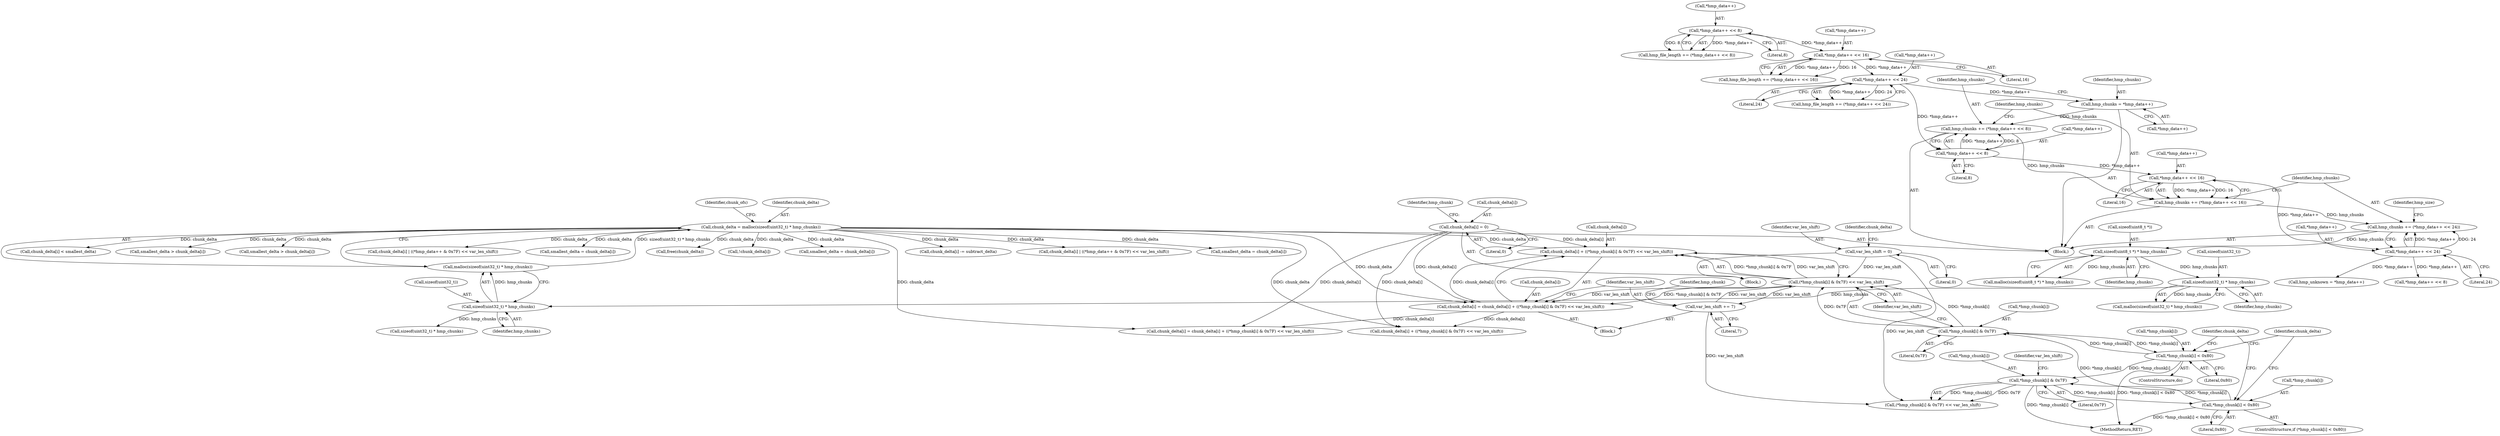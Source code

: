 digraph "0_wildmidi_660b513d99bced8783a4a5984ac2f742c74ebbdd_0@pointer" {
"1001050" [label="(Call,chunk_delta[i] + ((*hmp_chunk[i] & 0x7F) << var_len_shift))"];
"1001046" [label="(Call,chunk_delta[i] = chunk_delta[i] + ((*hmp_chunk[i] & 0x7F) << var_len_shift))"];
"1000501" [label="(Call,chunk_delta = malloc(sizeof(uint32_t) * hmp_chunks))"];
"1000503" [label="(Call,malloc(sizeof(uint32_t) * hmp_chunks))"];
"1000504" [label="(Call,sizeof(uint32_t) * hmp_chunks)"];
"1000497" [label="(Call,sizeof(uint32_t) * hmp_chunks)"];
"1000490" [label="(Call,sizeof(uint8_t *) * hmp_chunks)"];
"1000327" [label="(Call,hmp_chunks += (*hmp_data++ << 24))"];
"1000329" [label="(Call,*hmp_data++ << 24)"];
"1000322" [label="(Call,*hmp_data++ << 16)"];
"1000315" [label="(Call,*hmp_data++ << 8)"];
"1000292" [label="(Call,*hmp_data++ << 24)"];
"1000285" [label="(Call,*hmp_data++ << 16)"];
"1000278" [label="(Call,*hmp_data++ << 8)"];
"1000320" [label="(Call,hmp_chunks += (*hmp_data++ << 16))"];
"1000313" [label="(Call,hmp_chunks += (*hmp_data++ << 8))"];
"1000308" [label="(Call,hmp_chunks = *hmp_data++)"];
"1001031" [label="(Call,chunk_delta[i] = 0)"];
"1001054" [label="(Call,(*hmp_chunk[i] & 0x7F) << var_len_shift)"];
"1001055" [label="(Call,*hmp_chunk[i] & 0x7F)"];
"1001037" [label="(Call,*hmp_chunk[i] < 0x80)"];
"1001084" [label="(Call,*hmp_chunk[i] & 0x7F)"];
"1001069" [label="(Call,*hmp_chunk[i] < 0x80)"];
"1001062" [label="(Call,var_len_shift += 7)"];
"1001028" [label="(Call,var_len_shift = 0)"];
"1001063" [label="(Identifier,var_len_shift)"];
"1001215" [label="(Call,free(chunk_delta))"];
"1000498" [label="(Call,sizeof(uint32_t))"];
"1000321" [label="(Identifier,hmp_chunks)"];
"1001055" [label="(Call,*hmp_chunk[i] & 0x7F)"];
"1000500" [label="(Identifier,hmp_chunks)"];
"1000322" [label="(Call,*hmp_data++ << 16)"];
"1000314" [label="(Identifier,hmp_chunks)"];
"1001033" [label="(Identifier,chunk_delta)"];
"1001062" [label="(Call,var_len_shift += 7)"];
"1001089" [label="(Literal,0x7F)"];
"1000489" [label="(Call,malloc(sizeof(uint8_t *) * hmp_chunks))"];
"1001037" [label="(Call,*hmp_chunk[i] < 0x80)"];
"1001040" [label="(Identifier,hmp_chunk)"];
"1000344" [label="(Call,*hmp_data++ << 8)"];
"1000283" [label="(Call,hmp_file_length += (*hmp_data++ << 16))"];
"1000491" [label="(Call,sizeof(uint8_t *))"];
"1000507" [label="(Identifier,hmp_chunks)"];
"1001231" [label="(MethodReturn,RET)"];
"1000278" [label="(Call,*hmp_data++ << 8)"];
"1000289" [label="(Literal,16)"];
"1001050" [label="(Call,chunk_delta[i] + ((*hmp_chunk[i] & 0x7F) << var_len_shift))"];
"1000337" [label="(Call,hmp_unknown = *hmp_data++)"];
"1000309" [label="(Identifier,hmp_chunks)"];
"1000333" [label="(Literal,24)"];
"1000319" [label="(Literal,8)"];
"1001095" [label="(Call,!chunk_delta[i])"];
"1000316" [label="(Call,*hmp_data++)"];
"1000292" [label="(Call,*hmp_data++ << 24)"];
"1000328" [label="(Identifier,hmp_chunks)"];
"1000323" [label="(Call,*hmp_data++)"];
"1000505" [label="(Call,sizeof(uint32_t))"];
"1000310" [label="(Call,*hmp_data++)"];
"1000329" [label="(Call,*hmp_data++ << 24)"];
"1001085" [label="(Call,*hmp_chunk[i])"];
"1001056" [label="(Call,*hmp_chunk[i])"];
"1000501" [label="(Call,chunk_delta = malloc(sizeof(uint32_t) * hmp_chunks))"];
"1001061" [label="(Identifier,var_len_shift)"];
"1001051" [label="(Call,chunk_delta[i])"];
"1000313" [label="(Call,hmp_chunks += (*hmp_data++ << 8))"];
"1000509" [label="(Identifier,chunk_ofs)"];
"1000335" [label="(Identifier,hmp_size)"];
"1001077" [label="(Identifier,chunk_delta)"];
"1000737" [label="(Call,smallest_delta = chunk_delta[i])"];
"1000490" [label="(Call,sizeof(uint8_t *) * hmp_chunks)"];
"1001032" [label="(Call,chunk_delta[i])"];
"1001048" [label="(Identifier,chunk_delta)"];
"1000308" [label="(Call,hmp_chunks = *hmp_data++)"];
"1001046" [label="(Call,chunk_delta[i] = chunk_delta[i] + ((*hmp_chunk[i] & 0x7F) << var_len_shift))"];
"1000285" [label="(Call,*hmp_data++ << 16)"];
"1000836" [label="(Call,chunk_delta[i] -= subtract_delta)"];
"1001028" [label="(Call,var_len_shift = 0)"];
"1001047" [label="(Call,chunk_delta[i])"];
"1000504" [label="(Call,sizeof(uint32_t) * hmp_chunks)"];
"1001036" [label="(ControlStructure,if (*hmp_chunk[i] < 0x80))"];
"1000106" [label="(Block,)"];
"1000863" [label="(Block,)"];
"1001070" [label="(Call,*hmp_chunk[i])"];
"1000689" [label="(Call,chunk_delta[i] | ((*hmp_data++ & 0x7F) << var_len_shift))"];
"1001029" [label="(Identifier,var_len_shift)"];
"1000493" [label="(Identifier,hmp_chunks)"];
"1000856" [label="(Call,smallest_delta = chunk_delta[i])"];
"1001079" [label="(Call,chunk_delta[i] + ((*hmp_chunk[i] & 0x7F) << var_len_shift))"];
"1001090" [label="(Identifier,var_len_shift)"];
"1001064" [label="(Literal,7)"];
"1001031" [label="(Call,chunk_delta[i] = 0)"];
"1000315" [label="(Call,*hmp_data++ << 8)"];
"1000731" [label="(Call,chunk_delta[i] < smallest_delta)"];
"1000330" [label="(Call,*hmp_data++)"];
"1001038" [label="(Call,*hmp_chunk[i])"];
"1000326" [label="(Literal,16)"];
"1001044" [label="(ControlStructure,do)"];
"1000511" [label="(Call,sizeof(uint32_t) * hmp_chunks)"];
"1001103" [label="(Call,smallest_delta > chunk_delta[i])"];
"1000497" [label="(Call,sizeof(uint32_t) * hmp_chunks)"];
"1001042" [label="(Literal,0x80)"];
"1000290" [label="(Call,hmp_file_length += (*hmp_data++ << 24))"];
"1001035" [label="(Literal,0)"];
"1001045" [label="(Block,)"];
"1001083" [label="(Call,(*hmp_chunk[i] & 0x7F) << var_len_shift)"];
"1000276" [label="(Call,hmp_file_length += (*hmp_data++ << 8))"];
"1000850" [label="(Call,smallest_delta > chunk_delta[i])"];
"1000715" [label="(Call,chunk_delta[i] | ((*hmp_data++ & 0x7F) << var_len_shift))"];
"1000296" [label="(Literal,24)"];
"1000293" [label="(Call,*hmp_data++)"];
"1000327" [label="(Call,hmp_chunks += (*hmp_data++ << 24))"];
"1000496" [label="(Call,malloc(sizeof(uint32_t) * hmp_chunks))"];
"1000286" [label="(Call,*hmp_data++)"];
"1001067" [label="(Identifier,hmp_chunk)"];
"1000502" [label="(Identifier,chunk_delta)"];
"1000279" [label="(Call,*hmp_data++)"];
"1001075" [label="(Call,chunk_delta[i] = chunk_delta[i] + ((*hmp_chunk[i] & 0x7F) << var_len_shift))"];
"1001030" [label="(Literal,0)"];
"1000503" [label="(Call,malloc(sizeof(uint32_t) * hmp_chunks))"];
"1001060" [label="(Literal,0x7F)"];
"1001074" [label="(Literal,0x80)"];
"1000282" [label="(Literal,8)"];
"1001109" [label="(Call,smallest_delta = chunk_delta[i])"];
"1001069" [label="(Call,*hmp_chunk[i] < 0x80)"];
"1001084" [label="(Call,*hmp_chunk[i] & 0x7F)"];
"1000320" [label="(Call,hmp_chunks += (*hmp_data++ << 16))"];
"1001054" [label="(Call,(*hmp_chunk[i] & 0x7F) << var_len_shift)"];
"1001050" -> "1001046"  [label="AST: "];
"1001050" -> "1001054"  [label="CFG: "];
"1001051" -> "1001050"  [label="AST: "];
"1001054" -> "1001050"  [label="AST: "];
"1001046" -> "1001050"  [label="CFG: "];
"1001046" -> "1001050"  [label="DDG: chunk_delta[i]"];
"1000501" -> "1001050"  [label="DDG: chunk_delta"];
"1001031" -> "1001050"  [label="DDG: chunk_delta[i]"];
"1001054" -> "1001050"  [label="DDG: *hmp_chunk[i] & 0x7F"];
"1001054" -> "1001050"  [label="DDG: var_len_shift"];
"1001046" -> "1001045"  [label="AST: "];
"1001047" -> "1001046"  [label="AST: "];
"1001063" -> "1001046"  [label="CFG: "];
"1000501" -> "1001046"  [label="DDG: chunk_delta"];
"1001031" -> "1001046"  [label="DDG: chunk_delta[i]"];
"1001054" -> "1001046"  [label="DDG: *hmp_chunk[i] & 0x7F"];
"1001054" -> "1001046"  [label="DDG: var_len_shift"];
"1001046" -> "1001075"  [label="DDG: chunk_delta[i]"];
"1001046" -> "1001079"  [label="DDG: chunk_delta[i]"];
"1000501" -> "1000106"  [label="AST: "];
"1000501" -> "1000503"  [label="CFG: "];
"1000502" -> "1000501"  [label="AST: "];
"1000503" -> "1000501"  [label="AST: "];
"1000509" -> "1000501"  [label="CFG: "];
"1000503" -> "1000501"  [label="DDG: sizeof(uint32_t) * hmp_chunks"];
"1000501" -> "1000689"  [label="DDG: chunk_delta"];
"1000501" -> "1000715"  [label="DDG: chunk_delta"];
"1000501" -> "1000731"  [label="DDG: chunk_delta"];
"1000501" -> "1000737"  [label="DDG: chunk_delta"];
"1000501" -> "1000836"  [label="DDG: chunk_delta"];
"1000501" -> "1000850"  [label="DDG: chunk_delta"];
"1000501" -> "1000856"  [label="DDG: chunk_delta"];
"1000501" -> "1001075"  [label="DDG: chunk_delta"];
"1000501" -> "1001079"  [label="DDG: chunk_delta"];
"1000501" -> "1001095"  [label="DDG: chunk_delta"];
"1000501" -> "1001103"  [label="DDG: chunk_delta"];
"1000501" -> "1001109"  [label="DDG: chunk_delta"];
"1000501" -> "1001215"  [label="DDG: chunk_delta"];
"1000503" -> "1000504"  [label="CFG: "];
"1000504" -> "1000503"  [label="AST: "];
"1000504" -> "1000503"  [label="DDG: hmp_chunks"];
"1000504" -> "1000507"  [label="CFG: "];
"1000505" -> "1000504"  [label="AST: "];
"1000507" -> "1000504"  [label="AST: "];
"1000497" -> "1000504"  [label="DDG: hmp_chunks"];
"1000504" -> "1000511"  [label="DDG: hmp_chunks"];
"1000497" -> "1000496"  [label="AST: "];
"1000497" -> "1000500"  [label="CFG: "];
"1000498" -> "1000497"  [label="AST: "];
"1000500" -> "1000497"  [label="AST: "];
"1000496" -> "1000497"  [label="CFG: "];
"1000497" -> "1000496"  [label="DDG: hmp_chunks"];
"1000490" -> "1000497"  [label="DDG: hmp_chunks"];
"1000490" -> "1000489"  [label="AST: "];
"1000490" -> "1000493"  [label="CFG: "];
"1000491" -> "1000490"  [label="AST: "];
"1000493" -> "1000490"  [label="AST: "];
"1000489" -> "1000490"  [label="CFG: "];
"1000490" -> "1000489"  [label="DDG: hmp_chunks"];
"1000327" -> "1000490"  [label="DDG: hmp_chunks"];
"1000327" -> "1000106"  [label="AST: "];
"1000327" -> "1000329"  [label="CFG: "];
"1000328" -> "1000327"  [label="AST: "];
"1000329" -> "1000327"  [label="AST: "];
"1000335" -> "1000327"  [label="CFG: "];
"1000329" -> "1000327"  [label="DDG: *hmp_data++"];
"1000329" -> "1000327"  [label="DDG: 24"];
"1000320" -> "1000327"  [label="DDG: hmp_chunks"];
"1000329" -> "1000333"  [label="CFG: "];
"1000330" -> "1000329"  [label="AST: "];
"1000333" -> "1000329"  [label="AST: "];
"1000322" -> "1000329"  [label="DDG: *hmp_data++"];
"1000329" -> "1000337"  [label="DDG: *hmp_data++"];
"1000329" -> "1000344"  [label="DDG: *hmp_data++"];
"1000322" -> "1000320"  [label="AST: "];
"1000322" -> "1000326"  [label="CFG: "];
"1000323" -> "1000322"  [label="AST: "];
"1000326" -> "1000322"  [label="AST: "];
"1000320" -> "1000322"  [label="CFG: "];
"1000322" -> "1000320"  [label="DDG: *hmp_data++"];
"1000322" -> "1000320"  [label="DDG: 16"];
"1000315" -> "1000322"  [label="DDG: *hmp_data++"];
"1000315" -> "1000313"  [label="AST: "];
"1000315" -> "1000319"  [label="CFG: "];
"1000316" -> "1000315"  [label="AST: "];
"1000319" -> "1000315"  [label="AST: "];
"1000313" -> "1000315"  [label="CFG: "];
"1000315" -> "1000313"  [label="DDG: *hmp_data++"];
"1000315" -> "1000313"  [label="DDG: 8"];
"1000292" -> "1000315"  [label="DDG: *hmp_data++"];
"1000292" -> "1000290"  [label="AST: "];
"1000292" -> "1000296"  [label="CFG: "];
"1000293" -> "1000292"  [label="AST: "];
"1000296" -> "1000292"  [label="AST: "];
"1000290" -> "1000292"  [label="CFG: "];
"1000292" -> "1000290"  [label="DDG: *hmp_data++"];
"1000292" -> "1000290"  [label="DDG: 24"];
"1000285" -> "1000292"  [label="DDG: *hmp_data++"];
"1000292" -> "1000308"  [label="DDG: *hmp_data++"];
"1000285" -> "1000283"  [label="AST: "];
"1000285" -> "1000289"  [label="CFG: "];
"1000286" -> "1000285"  [label="AST: "];
"1000289" -> "1000285"  [label="AST: "];
"1000283" -> "1000285"  [label="CFG: "];
"1000285" -> "1000283"  [label="DDG: *hmp_data++"];
"1000285" -> "1000283"  [label="DDG: 16"];
"1000278" -> "1000285"  [label="DDG: *hmp_data++"];
"1000278" -> "1000276"  [label="AST: "];
"1000278" -> "1000282"  [label="CFG: "];
"1000279" -> "1000278"  [label="AST: "];
"1000282" -> "1000278"  [label="AST: "];
"1000276" -> "1000278"  [label="CFG: "];
"1000278" -> "1000276"  [label="DDG: *hmp_data++"];
"1000278" -> "1000276"  [label="DDG: 8"];
"1000320" -> "1000106"  [label="AST: "];
"1000321" -> "1000320"  [label="AST: "];
"1000328" -> "1000320"  [label="CFG: "];
"1000313" -> "1000320"  [label="DDG: hmp_chunks"];
"1000313" -> "1000106"  [label="AST: "];
"1000314" -> "1000313"  [label="AST: "];
"1000321" -> "1000313"  [label="CFG: "];
"1000308" -> "1000313"  [label="DDG: hmp_chunks"];
"1000308" -> "1000106"  [label="AST: "];
"1000308" -> "1000310"  [label="CFG: "];
"1000309" -> "1000308"  [label="AST: "];
"1000310" -> "1000308"  [label="AST: "];
"1000314" -> "1000308"  [label="CFG: "];
"1001031" -> "1000863"  [label="AST: "];
"1001031" -> "1001035"  [label="CFG: "];
"1001032" -> "1001031"  [label="AST: "];
"1001035" -> "1001031"  [label="AST: "];
"1001040" -> "1001031"  [label="CFG: "];
"1001031" -> "1001075"  [label="DDG: chunk_delta[i]"];
"1001031" -> "1001079"  [label="DDG: chunk_delta[i]"];
"1001054" -> "1001061"  [label="CFG: "];
"1001055" -> "1001054"  [label="AST: "];
"1001061" -> "1001054"  [label="AST: "];
"1001055" -> "1001054"  [label="DDG: *hmp_chunk[i]"];
"1001055" -> "1001054"  [label="DDG: 0x7F"];
"1001062" -> "1001054"  [label="DDG: var_len_shift"];
"1001028" -> "1001054"  [label="DDG: var_len_shift"];
"1001054" -> "1001062"  [label="DDG: var_len_shift"];
"1001055" -> "1001060"  [label="CFG: "];
"1001056" -> "1001055"  [label="AST: "];
"1001060" -> "1001055"  [label="AST: "];
"1001061" -> "1001055"  [label="CFG: "];
"1001037" -> "1001055"  [label="DDG: *hmp_chunk[i]"];
"1001069" -> "1001055"  [label="DDG: *hmp_chunk[i]"];
"1001055" -> "1001069"  [label="DDG: *hmp_chunk[i]"];
"1001037" -> "1001036"  [label="AST: "];
"1001037" -> "1001042"  [label="CFG: "];
"1001038" -> "1001037"  [label="AST: "];
"1001042" -> "1001037"  [label="AST: "];
"1001048" -> "1001037"  [label="CFG: "];
"1001077" -> "1001037"  [label="CFG: "];
"1001037" -> "1001231"  [label="DDG: *hmp_chunk[i] < 0x80"];
"1001084" -> "1001037"  [label="DDG: *hmp_chunk[i]"];
"1001037" -> "1001084"  [label="DDG: *hmp_chunk[i]"];
"1001084" -> "1001083"  [label="AST: "];
"1001084" -> "1001089"  [label="CFG: "];
"1001085" -> "1001084"  [label="AST: "];
"1001089" -> "1001084"  [label="AST: "];
"1001090" -> "1001084"  [label="CFG: "];
"1001084" -> "1001231"  [label="DDG: *hmp_chunk[i]"];
"1001084" -> "1001083"  [label="DDG: *hmp_chunk[i]"];
"1001084" -> "1001083"  [label="DDG: 0x7F"];
"1001069" -> "1001084"  [label="DDG: *hmp_chunk[i]"];
"1001069" -> "1001044"  [label="AST: "];
"1001069" -> "1001074"  [label="CFG: "];
"1001070" -> "1001069"  [label="AST: "];
"1001074" -> "1001069"  [label="AST: "];
"1001048" -> "1001069"  [label="CFG: "];
"1001077" -> "1001069"  [label="CFG: "];
"1001069" -> "1001231"  [label="DDG: *hmp_chunk[i] < 0x80"];
"1001062" -> "1001045"  [label="AST: "];
"1001062" -> "1001064"  [label="CFG: "];
"1001063" -> "1001062"  [label="AST: "];
"1001064" -> "1001062"  [label="AST: "];
"1001067" -> "1001062"  [label="CFG: "];
"1001062" -> "1001083"  [label="DDG: var_len_shift"];
"1001028" -> "1000863"  [label="AST: "];
"1001028" -> "1001030"  [label="CFG: "];
"1001029" -> "1001028"  [label="AST: "];
"1001030" -> "1001028"  [label="AST: "];
"1001033" -> "1001028"  [label="CFG: "];
"1001028" -> "1001083"  [label="DDG: var_len_shift"];
}
